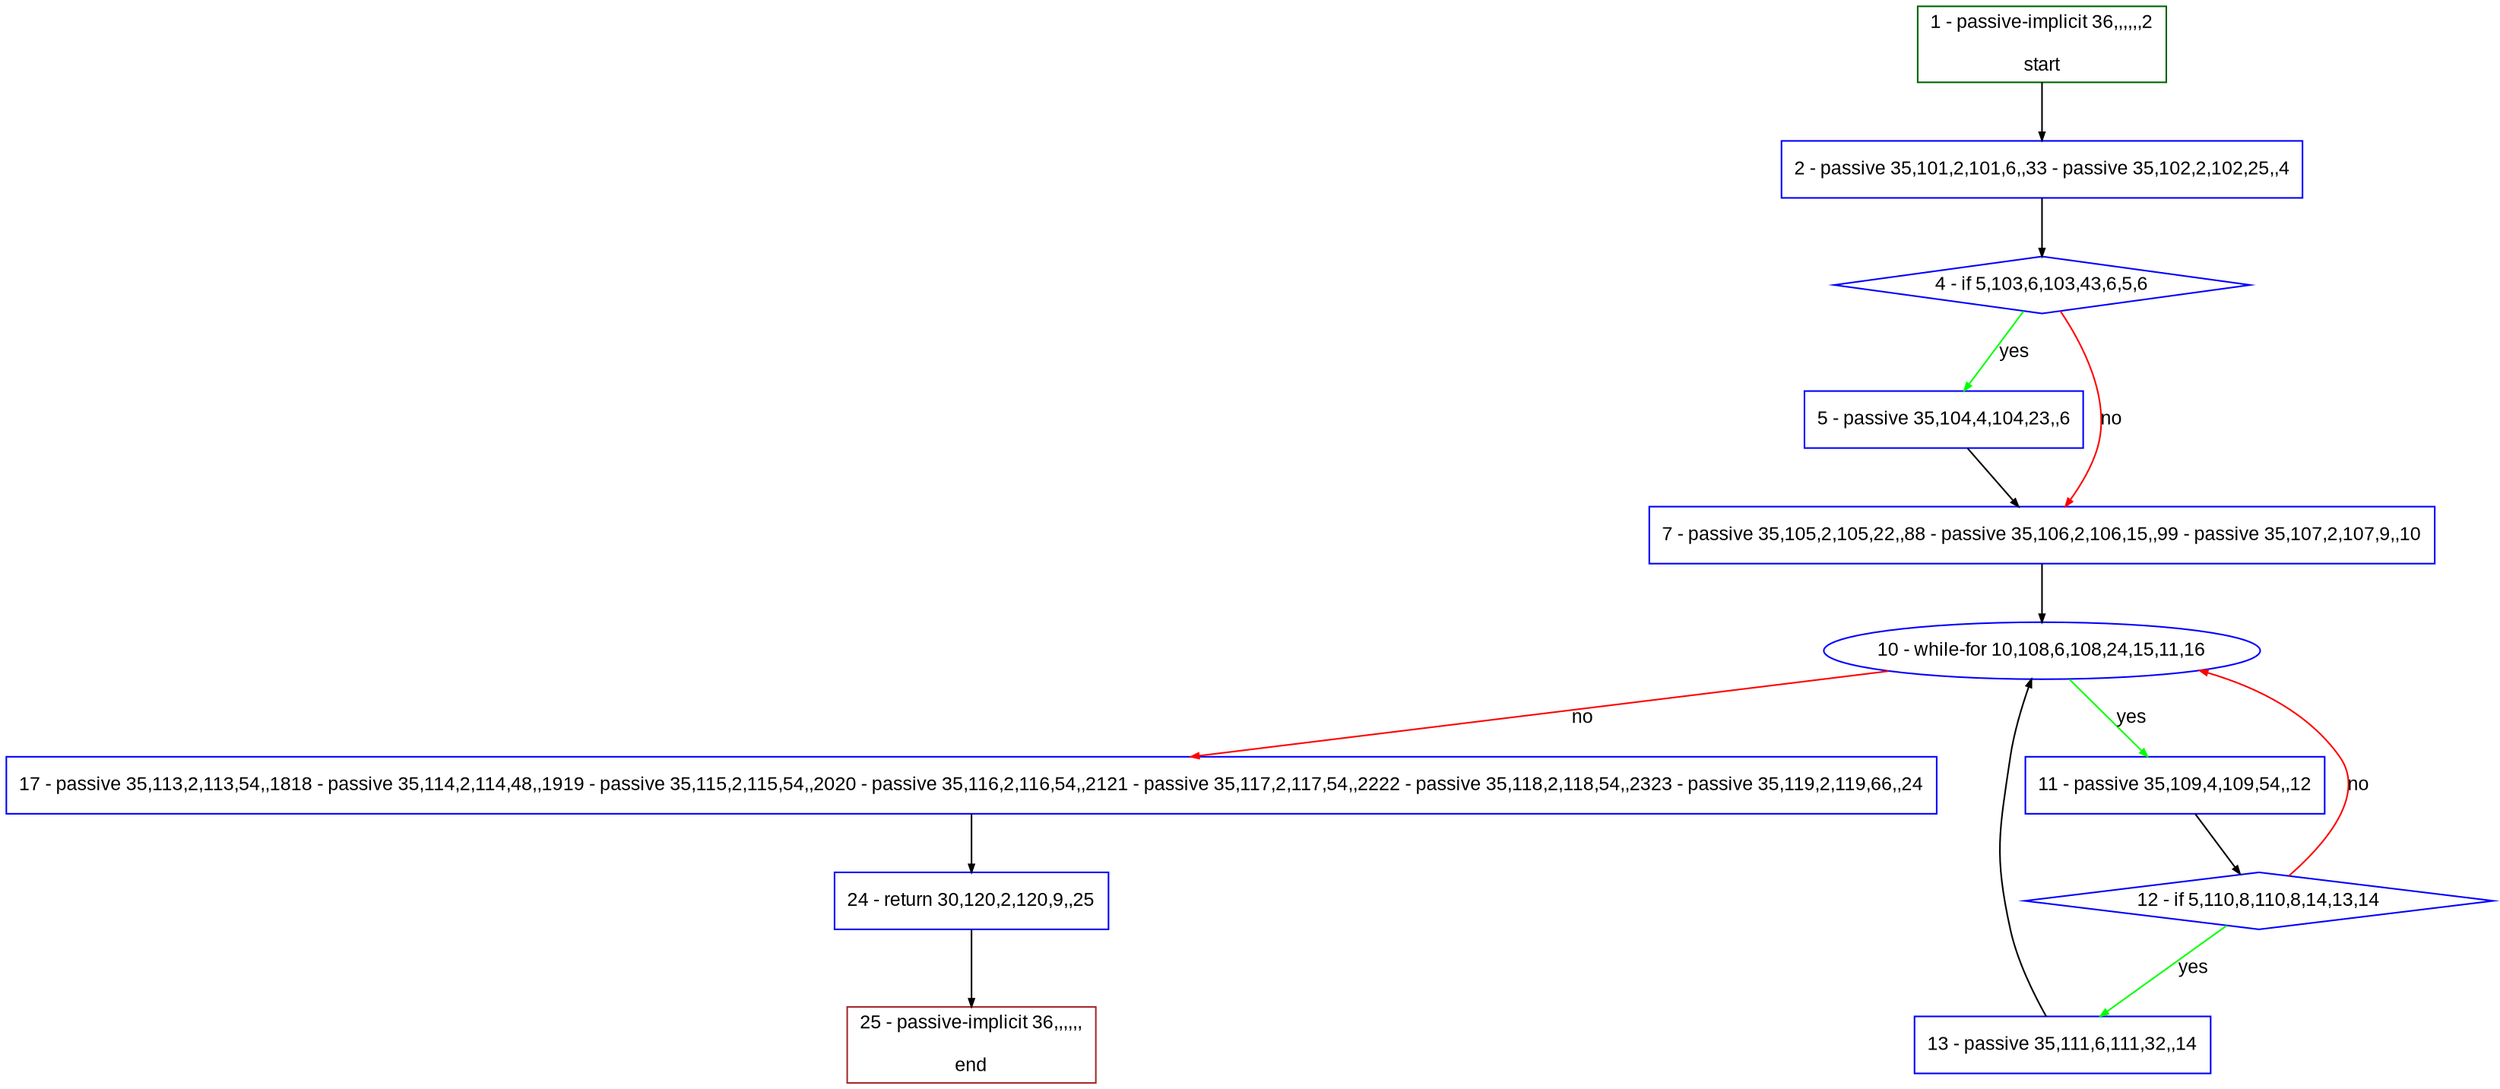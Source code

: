 digraph "" {
  graph [pack="true", label="", fontsize="12", packmode="clust", fontname="Arial", fillcolor="#FFFFCC", bgcolor="white", style="rounded,filled", compound="true"];
  node [node_initialized="no", label="", color="grey", fontsize="12", fillcolor="white", fontname="Arial", style="filled", shape="rectangle", compound="true", fixedsize="false"];
  edge [fontcolor="black", arrowhead="normal", arrowtail="none", arrowsize="0.5", ltail="", label="", color="black", fontsize="12", lhead="", fontname="Arial", dir="forward", compound="true"];
  __N1 [label="2 - passive 35,101,2,101,6,,33 - passive 35,102,2,102,25,,4", color="#0000ff", fillcolor="#ffffff", style="filled", shape="box"];
  __N2 [label="1 - passive-implicit 36,,,,,,2\n\nstart", color="#006400", fillcolor="#ffffff", style="filled", shape="box"];
  __N3 [label="4 - if 5,103,6,103,43,6,5,6", color="#0000ff", fillcolor="#ffffff", style="filled", shape="diamond"];
  __N4 [label="5 - passive 35,104,4,104,23,,6", color="#0000ff", fillcolor="#ffffff", style="filled", shape="box"];
  __N5 [label="7 - passive 35,105,2,105,22,,88 - passive 35,106,2,106,15,,99 - passive 35,107,2,107,9,,10", color="#0000ff", fillcolor="#ffffff", style="filled", shape="box"];
  __N6 [label="10 - while-for 10,108,6,108,24,15,11,16", color="#0000ff", fillcolor="#ffffff", style="filled", shape="oval"];
  __N7 [label="11 - passive 35,109,4,109,54,,12", color="#0000ff", fillcolor="#ffffff", style="filled", shape="box"];
  __N8 [label="17 - passive 35,113,2,113,54,,1818 - passive 35,114,2,114,48,,1919 - passive 35,115,2,115,54,,2020 - passive 35,116,2,116,54,,2121 - passive 35,117,2,117,54,,2222 - passive 35,118,2,118,54,,2323 - passive 35,119,2,119,66,,24", color="#0000ff", fillcolor="#ffffff", style="filled", shape="box"];
  __N9 [label="12 - if 5,110,8,110,8,14,13,14", color="#0000ff", fillcolor="#ffffff", style="filled", shape="diamond"];
  __N10 [label="13 - passive 35,111,6,111,32,,14", color="#0000ff", fillcolor="#ffffff", style="filled", shape="box"];
  __N11 [label="24 - return 30,120,2,120,9,,25", color="#0000ff", fillcolor="#ffffff", style="filled", shape="box"];
  __N12 [label="25 - passive-implicit 36,,,,,,\n\nend", color="#a52a2a", fillcolor="#ffffff", style="filled", shape="box"];
  __N2 -> __N1 [arrowhead="normal", arrowtail="none", color="#000000", label="", dir="forward"];
  __N1 -> __N3 [arrowhead="normal", arrowtail="none", color="#000000", label="", dir="forward"];
  __N3 -> __N4 [arrowhead="normal", arrowtail="none", color="#00ff00", label="yes", dir="forward"];
  __N3 -> __N5 [arrowhead="normal", arrowtail="none", color="#ff0000", label="no", dir="forward"];
  __N4 -> __N5 [arrowhead="normal", arrowtail="none", color="#000000", label="", dir="forward"];
  __N5 -> __N6 [arrowhead="normal", arrowtail="none", color="#000000", label="", dir="forward"];
  __N6 -> __N7 [arrowhead="normal", arrowtail="none", color="#00ff00", label="yes", dir="forward"];
  __N6 -> __N8 [arrowhead="normal", arrowtail="none", color="#ff0000", label="no", dir="forward"];
  __N7 -> __N9 [arrowhead="normal", arrowtail="none", color="#000000", label="", dir="forward"];
  __N9 -> __N6 [arrowhead="normal", arrowtail="none", color="#ff0000", label="no", dir="forward"];
  __N9 -> __N10 [arrowhead="normal", arrowtail="none", color="#00ff00", label="yes", dir="forward"];
  __N10 -> __N6 [arrowhead="normal", arrowtail="none", color="#000000", label="", dir="forward"];
  __N8 -> __N11 [arrowhead="normal", arrowtail="none", color="#000000", label="", dir="forward"];
  __N11 -> __N12 [arrowhead="normal", arrowtail="none", color="#000000", label="", dir="forward"];
}
